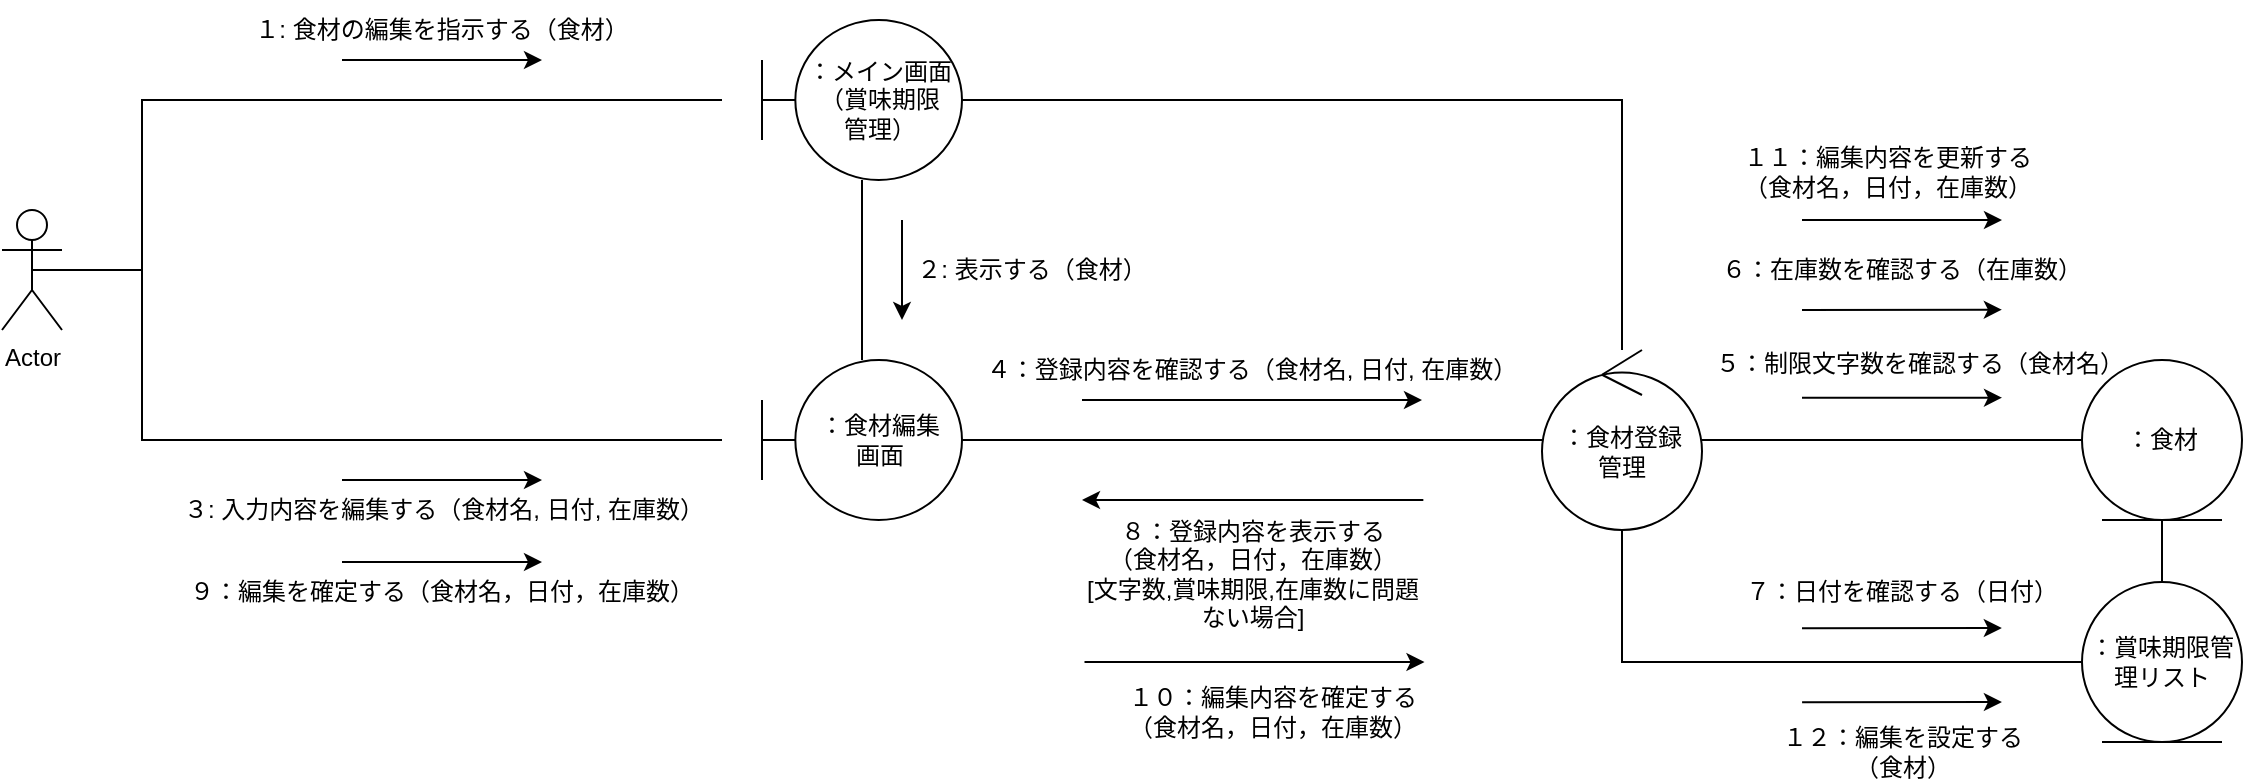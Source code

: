 <mxfile version="24.4.8" type="device" pages="3">
  <diagram name="登録した食材を編集する" id="LNayn0AsVbbdmCb9lpM6">
    <mxGraphModel dx="1148" dy="547" grid="0" gridSize="10" guides="1" tooltips="1" connect="1" arrows="1" fold="1" page="0" pageScale="1" pageWidth="827" pageHeight="1169" math="0" shadow="0">
      <root>
        <mxCell id="0" />
        <mxCell id="1" parent="0" />
        <mxCell id="KDHDvU10Hn9If9cM9WD8-1" value="Actor" style="shape=umlActor;verticalLabelPosition=bottom;verticalAlign=top;html=1;outlineConnect=0;" vertex="1" parent="1">
          <mxGeometry x="40" y="284" width="30" height="60" as="geometry" />
        </mxCell>
        <mxCell id="KDHDvU10Hn9If9cM9WD8-2" value="" style="endArrow=none;html=1;rounded=0;endFill=0;exitX=0.5;exitY=0.5;exitDx=0;exitDy=0;exitPerimeter=0;" edge="1" parent="1" source="KDHDvU10Hn9If9cM9WD8-1">
          <mxGeometry width="50" height="50" relative="1" as="geometry">
            <mxPoint x="110" y="319" as="sourcePoint" />
            <mxPoint x="400" y="229" as="targetPoint" />
            <Array as="points">
              <mxPoint x="110" y="314" />
              <mxPoint x="110" y="229" />
            </Array>
          </mxGeometry>
        </mxCell>
        <mxCell id="KDHDvU10Hn9If9cM9WD8-3" style="edgeStyle=orthogonalEdgeStyle;rounded=0;orthogonalLoop=1;jettySize=auto;html=1;endArrow=none;endFill=0;" edge="1" parent="1" source="KDHDvU10Hn9If9cM9WD8-4" target="KDHDvU10Hn9If9cM9WD8-17">
          <mxGeometry relative="1" as="geometry" />
        </mxCell>
        <mxCell id="KDHDvU10Hn9If9cM9WD8-4" value="：食材編集&lt;div&gt;画面&lt;/div&gt;" style="shape=umlBoundary;whiteSpace=wrap;html=1;" vertex="1" parent="1">
          <mxGeometry x="420" y="359" width="100" height="80" as="geometry" />
        </mxCell>
        <mxCell id="KDHDvU10Hn9If9cM9WD8-5" value="：メイン画面（賞味期限&lt;div&gt;管理&lt;span style=&quot;background-color: initial;&quot;&gt;）&lt;/span&gt;&lt;/div&gt;" style="shape=umlBoundary;whiteSpace=wrap;html=1;" vertex="1" parent="1">
          <mxGeometry x="420" y="189" width="100" height="80" as="geometry" />
        </mxCell>
        <mxCell id="KDHDvU10Hn9If9cM9WD8-6" value="" style="endArrow=classic;html=1;rounded=0;" edge="1" parent="1">
          <mxGeometry width="50" height="50" relative="1" as="geometry">
            <mxPoint x="209.999" y="209" as="sourcePoint" />
            <mxPoint x="310" y="209" as="targetPoint" />
          </mxGeometry>
        </mxCell>
        <mxCell id="KDHDvU10Hn9If9cM9WD8-7" value="１: 食材の編集を指示する（食材）" style="text;html=1;align=center;verticalAlign=middle;whiteSpace=wrap;rounded=0;" vertex="1" parent="1">
          <mxGeometry x="130" y="179" width="260" height="30" as="geometry" />
        </mxCell>
        <mxCell id="KDHDvU10Hn9If9cM9WD8-8" style="edgeStyle=orthogonalEdgeStyle;rounded=0;orthogonalLoop=1;jettySize=auto;html=1;endArrow=none;endFill=0;" edge="1" parent="1" source="KDHDvU10Hn9If9cM9WD8-5">
          <mxGeometry relative="1" as="geometry">
            <mxPoint x="470" y="359" as="targetPoint" />
          </mxGeometry>
        </mxCell>
        <mxCell id="KDHDvU10Hn9If9cM9WD8-9" value="" style="endArrow=classic;html=1;rounded=0;" edge="1" parent="1">
          <mxGeometry width="50" height="50" relative="1" as="geometry">
            <mxPoint x="490" y="289" as="sourcePoint" />
            <mxPoint x="490" y="339" as="targetPoint" />
          </mxGeometry>
        </mxCell>
        <mxCell id="KDHDvU10Hn9If9cM9WD8-10" value="２: 表示する（食材）" style="text;html=1;align=center;verticalAlign=middle;whiteSpace=wrap;rounded=0;" vertex="1" parent="1">
          <mxGeometry x="490" y="299" width="130" height="30" as="geometry" />
        </mxCell>
        <mxCell id="KDHDvU10Hn9If9cM9WD8-11" value="" style="endArrow=classic;html=1;rounded=0;" edge="1" parent="1">
          <mxGeometry width="50" height="50" relative="1" as="geometry">
            <mxPoint x="210" y="419" as="sourcePoint" />
            <mxPoint x="310" y="419" as="targetPoint" />
          </mxGeometry>
        </mxCell>
        <mxCell id="KDHDvU10Hn9If9cM9WD8-12" value="３: 入力内容を編集する（食材名, 日付, 在庫数）" style="text;html=1;align=center;verticalAlign=middle;whiteSpace=wrap;rounded=0;" vertex="1" parent="1">
          <mxGeometry x="130" y="419" width="260" height="30" as="geometry" />
        </mxCell>
        <mxCell id="KDHDvU10Hn9If9cM9WD8-13" value="" style="endArrow=none;html=1;rounded=0;" edge="1" parent="1">
          <mxGeometry width="50" height="50" relative="1" as="geometry">
            <mxPoint x="110" y="299" as="sourcePoint" />
            <mxPoint x="400" y="399" as="targetPoint" />
            <Array as="points">
              <mxPoint x="110" y="399" />
            </Array>
          </mxGeometry>
        </mxCell>
        <mxCell id="KDHDvU10Hn9If9cM9WD8-14" style="edgeStyle=orthogonalEdgeStyle;rounded=0;orthogonalLoop=1;jettySize=auto;html=1;endArrow=none;endFill=0;entryX=1;entryY=0.5;entryDx=0;entryDy=0;entryPerimeter=0;" edge="1" parent="1" source="KDHDvU10Hn9If9cM9WD8-17" target="KDHDvU10Hn9If9cM9WD8-5">
          <mxGeometry relative="1" as="geometry">
            <mxPoint x="530" y="229" as="targetPoint" />
            <Array as="points">
              <mxPoint x="850" y="229" />
            </Array>
          </mxGeometry>
        </mxCell>
        <mxCell id="KDHDvU10Hn9If9cM9WD8-15" style="edgeStyle=orthogonalEdgeStyle;rounded=0;orthogonalLoop=1;jettySize=auto;html=1;entryX=0;entryY=0.5;entryDx=0;entryDy=0;endArrow=none;endFill=0;" edge="1" parent="1" source="KDHDvU10Hn9If9cM9WD8-17" target="KDHDvU10Hn9If9cM9WD8-28">
          <mxGeometry relative="1" as="geometry" />
        </mxCell>
        <mxCell id="KDHDvU10Hn9If9cM9WD8-16" style="edgeStyle=orthogonalEdgeStyle;rounded=0;orthogonalLoop=1;jettySize=auto;html=1;entryX=0;entryY=0.5;entryDx=0;entryDy=0;endArrow=none;endFill=0;" edge="1" parent="1" source="KDHDvU10Hn9If9cM9WD8-17" target="KDHDvU10Hn9If9cM9WD8-38">
          <mxGeometry relative="1" as="geometry">
            <Array as="points">
              <mxPoint x="850" y="510" />
            </Array>
          </mxGeometry>
        </mxCell>
        <mxCell id="KDHDvU10Hn9If9cM9WD8-17" value="：食材登録&lt;div&gt;管理&lt;/div&gt;" style="ellipse;shape=umlControl;whiteSpace=wrap;html=1;" vertex="1" parent="1">
          <mxGeometry x="810" y="354" width="80" height="90" as="geometry" />
        </mxCell>
        <mxCell id="KDHDvU10Hn9If9cM9WD8-18" value="" style="endArrow=classic;html=1;rounded=0;" edge="1" parent="1" source="KDHDvU10Hn9If9cM9WD8-20">
          <mxGeometry width="50" height="50" relative="1" as="geometry">
            <mxPoint x="590" y="379" as="sourcePoint" />
            <mxPoint x="690" y="379" as="targetPoint" />
          </mxGeometry>
        </mxCell>
        <mxCell id="KDHDvU10Hn9If9cM9WD8-19" value="" style="endArrow=classic;html=1;rounded=0;" edge="1" parent="1" target="KDHDvU10Hn9If9cM9WD8-20">
          <mxGeometry width="50" height="50" relative="1" as="geometry">
            <mxPoint x="590" y="379" as="sourcePoint" />
            <mxPoint x="690" y="379" as="targetPoint" />
          </mxGeometry>
        </mxCell>
        <mxCell id="KDHDvU10Hn9If9cM9WD8-20" value="４：登録内容を確認する（食材名, 日付, 在庫数）" style="text;html=1;align=center;verticalAlign=middle;whiteSpace=wrap;rounded=0;" vertex="1" parent="1">
          <mxGeometry x="530" y="349" width="270" height="30" as="geometry" />
        </mxCell>
        <mxCell id="KDHDvU10Hn9If9cM9WD8-21" value="" style="endArrow=classic;html=1;rounded=0;" edge="1" parent="1">
          <mxGeometry width="50" height="50" relative="1" as="geometry">
            <mxPoint x="580" y="379" as="sourcePoint" />
            <mxPoint x="750" y="379" as="targetPoint" />
          </mxGeometry>
        </mxCell>
        <mxCell id="KDHDvU10Hn9If9cM9WD8-23" value="８：登録内容を表示する&lt;div&gt;（食材名，日付，在庫数）&lt;/div&gt;&lt;div&gt;[文字数,賞味期限,在庫数に問題ない場合]&lt;/div&gt;" style="text;html=1;align=center;verticalAlign=middle;whiteSpace=wrap;rounded=0;" vertex="1" parent="1">
          <mxGeometry x="578.75" y="430" width="172.5" height="71" as="geometry" />
        </mxCell>
        <mxCell id="KDHDvU10Hn9If9cM9WD8-24" value="" style="endArrow=classic;html=1;rounded=0;" edge="1" parent="1">
          <mxGeometry width="50" height="50" relative="1" as="geometry">
            <mxPoint x="750.672" y="429" as="sourcePoint" />
            <mxPoint x="580" y="429" as="targetPoint" />
          </mxGeometry>
        </mxCell>
        <mxCell id="KDHDvU10Hn9If9cM9WD8-27" style="edgeStyle=orthogonalEdgeStyle;rounded=0;orthogonalLoop=1;jettySize=auto;html=1;exitX=0.5;exitY=1;exitDx=0;exitDy=0;entryX=1;entryY=0.5;entryDx=0;entryDy=0;endArrow=none;endFill=0;" edge="1" parent="1" source="KDHDvU10Hn9If9cM9WD8-28" target="KDHDvU10Hn9If9cM9WD8-30">
          <mxGeometry relative="1" as="geometry" />
        </mxCell>
        <mxCell id="KDHDvU10Hn9If9cM9WD8-28" value="：食材" style="ellipse;shape=umlEntity;whiteSpace=wrap;html=1;" vertex="1" parent="1">
          <mxGeometry x="1080" y="359" width="80" height="80" as="geometry" />
        </mxCell>
        <mxCell id="KDHDvU10Hn9If9cM9WD8-29" value="" style="endArrow=classic;html=1;rounded=0;" edge="1" parent="1">
          <mxGeometry width="50" height="50" relative="1" as="geometry">
            <mxPoint x="939.999" y="377.82" as="sourcePoint" />
            <mxPoint x="1040" y="377.82" as="targetPoint" />
          </mxGeometry>
        </mxCell>
        <mxCell id="KDHDvU10Hn9If9cM9WD8-30" value="７：日付を確認する（日付）" style="text;html=1;align=center;verticalAlign=middle;whiteSpace=wrap;rounded=0;" vertex="1" parent="1">
          <mxGeometry x="860" y="459.5" width="260" height="30" as="geometry" />
        </mxCell>
        <mxCell id="KDHDvU10Hn9If9cM9WD8-31" value="５：制限文字数を確認する（食材名）" style="text;html=1;align=center;verticalAlign=middle;whiteSpace=wrap;rounded=0;" vertex="1" parent="1">
          <mxGeometry x="869" y="346" width="260" height="30" as="geometry" />
        </mxCell>
        <mxCell id="KDHDvU10Hn9If9cM9WD8-32" value="６：在庫数を確認する（在庫数）" style="text;html=1;align=center;verticalAlign=middle;whiteSpace=wrap;rounded=0;" vertex="1" parent="1">
          <mxGeometry x="860" y="299" width="260" height="30" as="geometry" />
        </mxCell>
        <mxCell id="KDHDvU10Hn9If9cM9WD8-33" value="" style="endArrow=classic;html=1;rounded=0;entryX=0.692;entryY=-0.3;entryDx=0;entryDy=0;entryPerimeter=0;" edge="1" parent="1">
          <mxGeometry width="50" height="50" relative="1" as="geometry">
            <mxPoint x="940" y="334" as="sourcePoint" />
            <mxPoint x="1039.92" y="333.82" as="targetPoint" />
          </mxGeometry>
        </mxCell>
        <mxCell id="KDHDvU10Hn9If9cM9WD8-34" value="" style="endArrow=classic;html=1;rounded=0;" edge="1" parent="1">
          <mxGeometry width="50" height="50" relative="1" as="geometry">
            <mxPoint x="210" y="460" as="sourcePoint" />
            <mxPoint x="310" y="460" as="targetPoint" />
          </mxGeometry>
        </mxCell>
        <mxCell id="KDHDvU10Hn9If9cM9WD8-35" value="９：編集を確定する（食材名，日付，在庫数）" style="text;html=1;align=center;verticalAlign=middle;whiteSpace=wrap;rounded=0;" vertex="1" parent="1">
          <mxGeometry x="130" y="459.5" width="260" height="30" as="geometry" />
        </mxCell>
        <mxCell id="KDHDvU10Hn9If9cM9WD8-36" value="" style="endArrow=classic;html=1;rounded=0;" edge="1" parent="1">
          <mxGeometry width="50" height="50" relative="1" as="geometry">
            <mxPoint x="581.25" y="510" as="sourcePoint" />
            <mxPoint x="751.25" y="510" as="targetPoint" />
          </mxGeometry>
        </mxCell>
        <mxCell id="KDHDvU10Hn9If9cM9WD8-37" value="１０：編集内容を&lt;span style=&quot;background-color: initial;&quot;&gt;確定する&lt;/span&gt;&lt;div&gt;&lt;div&gt;（食材名，日付，在庫数）&lt;/div&gt;&lt;/div&gt;" style="text;html=1;align=center;verticalAlign=middle;whiteSpace=wrap;rounded=0;" vertex="1" parent="1">
          <mxGeometry x="592.5" y="520" width="165" height="30" as="geometry" />
        </mxCell>
        <mxCell id="KDHDvU10Hn9If9cM9WD8-38" value="：賞味期限管理リスト" style="ellipse;shape=umlEntity;whiteSpace=wrap;html=1;" vertex="1" parent="1">
          <mxGeometry x="1080" y="470" width="80" height="80" as="geometry" />
        </mxCell>
        <mxCell id="KDHDvU10Hn9If9cM9WD8-39" value="１２：編集を設定する（食材）" style="text;html=1;align=center;verticalAlign=middle;whiteSpace=wrap;rounded=0;" vertex="1" parent="1">
          <mxGeometry x="917.5" y="540" width="145" height="30" as="geometry" />
        </mxCell>
        <mxCell id="KDHDvU10Hn9If9cM9WD8-40" value="" style="endArrow=classic;html=1;rounded=0;entryX=0.692;entryY=-0.3;entryDx=0;entryDy=0;entryPerimeter=0;" edge="1" parent="1">
          <mxGeometry width="50" height="50" relative="1" as="geometry">
            <mxPoint x="940" y="493.18" as="sourcePoint" />
            <mxPoint x="1039.92" y="493" as="targetPoint" />
          </mxGeometry>
        </mxCell>
        <mxCell id="KDHDvU10Hn9If9cM9WD8-41" value="" style="endArrow=classic;html=1;rounded=0;entryX=0.692;entryY=-0.3;entryDx=0;entryDy=0;entryPerimeter=0;" edge="1" parent="1">
          <mxGeometry width="50" height="50" relative="1" as="geometry">
            <mxPoint x="940.04" y="530.18" as="sourcePoint" />
            <mxPoint x="1039.96" y="530" as="targetPoint" />
          </mxGeometry>
        </mxCell>
        <mxCell id="KDHDvU10Hn9If9cM9WD8-42" value="" style="endArrow=classic;html=1;rounded=0;" edge="1" parent="1">
          <mxGeometry width="50" height="50" relative="1" as="geometry">
            <mxPoint x="940" y="289" as="sourcePoint" />
            <mxPoint x="1040" y="289" as="targetPoint" />
          </mxGeometry>
        </mxCell>
        <mxCell id="KDHDvU10Hn9If9cM9WD8-43" value="１１：編集内容を更新する（食材名，日付，在庫数）" style="text;html=1;align=center;verticalAlign=middle;whiteSpace=wrap;rounded=0;" vertex="1" parent="1">
          <mxGeometry x="902.5" y="250" width="160" height="30" as="geometry" />
        </mxCell>
      </root>
    </mxGraphModel>
  </diagram>
  <diagram id="KBElXMPUXMG6msY28Kee" name="登録した食材を消去する">
    <mxGraphModel dx="1148" dy="547" grid="0" gridSize="10" guides="1" tooltips="1" connect="1" arrows="1" fold="1" page="0" pageScale="1" pageWidth="827" pageHeight="1169" math="0" shadow="0">
      <root>
        <mxCell id="0" />
        <mxCell id="1" parent="0" />
        <mxCell id="MyEw214K1a-99I3cU31v-1" value="Actor" style="shape=umlActor;verticalLabelPosition=bottom;verticalAlign=top;html=1;" vertex="1" parent="1">
          <mxGeometry x="60" y="242" width="30" height="60" as="geometry" />
        </mxCell>
        <mxCell id="MyEw214K1a-99I3cU31v-2" value="：メイン画面（賞味期限&lt;span style=&quot;background-color: initial;&quot;&gt;管理リスト）&lt;/span&gt;" style="shape=umlBoundary;whiteSpace=wrap;html=1;" vertex="1" parent="1">
          <mxGeometry x="300" y="162" width="100" height="80" as="geometry" />
        </mxCell>
        <mxCell id="MyEw214K1a-99I3cU31v-3" value="：消去確認&lt;div&gt;画面&lt;/div&gt;" style="shape=umlBoundary;whiteSpace=wrap;html=1;" vertex="1" parent="1">
          <mxGeometry x="300" y="312" width="100" height="80" as="geometry" />
        </mxCell>
        <mxCell id="MyEw214K1a-99I3cU31v-4" value="" style="html=1;verticalAlign=bottom;endArrow=none;curved=0;rounded=0;exitX=0.5;exitY=0.5;exitDx=0;exitDy=0;exitPerimeter=0;endFill=0;" edge="1" parent="1" source="MyEw214K1a-99I3cU31v-1">
          <mxGeometry width="80" relative="1" as="geometry">
            <mxPoint x="120" y="202" as="sourcePoint" />
            <mxPoint x="280" y="202" as="targetPoint" />
            <Array as="points">
              <mxPoint x="120" y="272" />
              <mxPoint x="120" y="202" />
            </Array>
          </mxGeometry>
        </mxCell>
        <mxCell id="MyEw214K1a-99I3cU31v-5" value="" style="endArrow=classic;html=1;rounded=0;" edge="1" parent="1">
          <mxGeometry width="50" height="50" relative="1" as="geometry">
            <mxPoint x="170" y="182" as="sourcePoint" />
            <mxPoint x="240" y="182" as="targetPoint" />
          </mxGeometry>
        </mxCell>
        <mxCell id="MyEw214K1a-99I3cU31v-6" value="１：食材の消去を&lt;div&gt;指示する（食材）&lt;/div&gt;" style="text;html=1;align=center;verticalAlign=middle;whiteSpace=wrap;rounded=0;" vertex="1" parent="1">
          <mxGeometry x="120" y="142" width="190" height="30" as="geometry" />
        </mxCell>
        <mxCell id="MyEw214K1a-99I3cU31v-7" style="edgeStyle=orthogonalEdgeStyle;rounded=0;orthogonalLoop=1;jettySize=auto;html=1;endArrow=none;endFill=0;" edge="1" parent="1" source="MyEw214K1a-99I3cU31v-2" target="MyEw214K1a-99I3cU31v-3">
          <mxGeometry relative="1" as="geometry">
            <mxPoint x="350" y="302" as="targetPoint" />
          </mxGeometry>
        </mxCell>
        <mxCell id="MyEw214K1a-99I3cU31v-8" value="" style="endArrow=classic;html=1;rounded=0;" edge="1" parent="1">
          <mxGeometry width="50" height="50" relative="1" as="geometry">
            <mxPoint x="380" y="252" as="sourcePoint" />
            <mxPoint x="380" y="302" as="targetPoint" />
          </mxGeometry>
        </mxCell>
        <mxCell id="MyEw214K1a-99I3cU31v-9" value="２：指示する（食材）" style="text;html=1;align=center;verticalAlign=middle;whiteSpace=wrap;rounded=0;" vertex="1" parent="1">
          <mxGeometry x="380" y="257" width="140" height="30" as="geometry" />
        </mxCell>
        <mxCell id="MyEw214K1a-99I3cU31v-10" value="" style="endArrow=none;html=1;rounded=0;" edge="1" parent="1">
          <mxGeometry width="50" height="50" relative="1" as="geometry">
            <mxPoint x="120" y="272" as="sourcePoint" />
            <mxPoint x="280" y="352" as="targetPoint" />
            <Array as="points">
              <mxPoint x="120" y="352" />
            </Array>
          </mxGeometry>
        </mxCell>
        <mxCell id="MyEw214K1a-99I3cU31v-12" style="edgeStyle=orthogonalEdgeStyle;rounded=0;orthogonalLoop=1;jettySize=auto;html=1;entryX=0;entryY=0.5;entryDx=0;entryDy=0;endArrow=none;endFill=0;" edge="1" parent="1" source="MyEw214K1a-99I3cU31v-13" target="MyEw214K1a-99I3cU31v-24">
          <mxGeometry relative="1" as="geometry">
            <Array as="points">
              <mxPoint x="620" y="460" />
            </Array>
          </mxGeometry>
        </mxCell>
        <mxCell id="MyEw214K1a-99I3cU31v-13" value="：食材消去&lt;div&gt;管理&lt;/div&gt;" style="ellipse;shape=umlControl;whiteSpace=wrap;html=1;" vertex="1" parent="1">
          <mxGeometry x="585" y="306" width="80" height="92" as="geometry" />
        </mxCell>
        <mxCell id="MyEw214K1a-99I3cU31v-14" value="：食材" style="ellipse;shape=umlEntity;whiteSpace=wrap;html=1;" vertex="1" parent="1">
          <mxGeometry x="870" y="312" width="80" height="80" as="geometry" />
        </mxCell>
        <mxCell id="MyEw214K1a-99I3cU31v-15" style="edgeStyle=orthogonalEdgeStyle;rounded=0;orthogonalLoop=1;jettySize=auto;html=1;endArrow=none;endFill=0;entryX=0;entryY=0.5;entryDx=0;entryDy=0;entryPerimeter=0;" edge="1" parent="1" source="MyEw214K1a-99I3cU31v-3" target="MyEw214K1a-99I3cU31v-13">
          <mxGeometry relative="1" as="geometry">
            <mxPoint x="490" y="352" as="targetPoint" />
          </mxGeometry>
        </mxCell>
        <mxCell id="MyEw214K1a-99I3cU31v-16" style="edgeStyle=orthogonalEdgeStyle;rounded=0;orthogonalLoop=1;jettySize=auto;html=1;endArrow=none;endFill=0;entryX=0;entryY=0.5;entryDx=0;entryDy=0;" edge="1" parent="1" source="MyEw214K1a-99I3cU31v-13" target="MyEw214K1a-99I3cU31v-14">
          <mxGeometry relative="1" as="geometry">
            <mxPoint x="790" y="352" as="targetPoint" />
          </mxGeometry>
        </mxCell>
        <mxCell id="MyEw214K1a-99I3cU31v-17" value="" style="endArrow=classic;html=1;rounded=0;" edge="1" parent="1">
          <mxGeometry width="50" height="50" relative="1" as="geometry">
            <mxPoint x="440" y="370" as="sourcePoint" />
            <mxPoint x="550" y="370" as="targetPoint" />
          </mxGeometry>
        </mxCell>
        <mxCell id="MyEw214K1a-99I3cU31v-18" value="３：消去内容を確定する（食材名，日付，数）" style="text;html=1;align=center;verticalAlign=middle;whiteSpace=wrap;rounded=0;" vertex="1" parent="1">
          <mxGeometry x="130" y="384" width="150" height="30" as="geometry" />
        </mxCell>
        <mxCell id="MyEw214K1a-99I3cU31v-19" value="" style="endArrow=classic;html=1;rounded=0;" edge="1" parent="1">
          <mxGeometry width="50" height="50" relative="1" as="geometry">
            <mxPoint x="690" y="370" as="sourcePoint" />
            <mxPoint x="800" y="370" as="targetPoint" />
          </mxGeometry>
        </mxCell>
        <mxCell id="MyEw214K1a-99I3cU31v-20" value="６：食材を消去する（食材）" style="text;html=1;align=center;verticalAlign=middle;whiteSpace=wrap;rounded=0;" vertex="1" parent="1">
          <mxGeometry x="670" y="480" width="160" height="30" as="geometry" />
        </mxCell>
        <mxCell id="MyEw214K1a-99I3cU31v-21" style="edgeStyle=orthogonalEdgeStyle;rounded=0;orthogonalLoop=1;jettySize=auto;html=1;entryX=0.992;entryY=0.477;entryDx=0;entryDy=0;entryPerimeter=0;endArrow=none;endFill=0;" edge="1" parent="1" source="MyEw214K1a-99I3cU31v-13" target="MyEw214K1a-99I3cU31v-2">
          <mxGeometry relative="1" as="geometry">
            <Array as="points">
              <mxPoint x="620" y="200" />
            </Array>
          </mxGeometry>
        </mxCell>
        <mxCell id="MyEw214K1a-99I3cU31v-22" value="" style="endArrow=classic;html=1;rounded=0;" edge="1" parent="1">
          <mxGeometry width="50" height="50" relative="1" as="geometry">
            <mxPoint x="140" y="370" as="sourcePoint" />
            <mxPoint x="250" y="370" as="targetPoint" />
          </mxGeometry>
        </mxCell>
        <mxCell id="MyEw214K1a-99I3cU31v-23" value="４：消去内容を確認する（食材名，日付，数）" style="text;html=1;align=center;verticalAlign=middle;whiteSpace=wrap;rounded=0;" vertex="1" parent="1">
          <mxGeometry x="420" y="384" width="150" height="30" as="geometry" />
        </mxCell>
        <mxCell id="MyEw214K1a-99I3cU31v-24" value="：賞味期限&lt;div&gt;管理リスト&lt;/div&gt;" style="ellipse;shape=umlEntity;whiteSpace=wrap;html=1;" vertex="1" parent="1">
          <mxGeometry x="870" y="420" width="80" height="80" as="geometry" />
        </mxCell>
        <mxCell id="MyEw214K1a-99I3cU31v-25" value="" style="endArrow=classic;html=1;rounded=0;" edge="1" parent="1">
          <mxGeometry width="50" height="50" relative="1" as="geometry">
            <mxPoint x="690" y="480" as="sourcePoint" />
            <mxPoint x="800" y="480" as="targetPoint" />
          </mxGeometry>
        </mxCell>
        <mxCell id="MyEw214K1a-99I3cU31v-26" value="５：食材を消去する&lt;div&gt;（食材名，日付，数）&lt;/div&gt;" style="text;html=1;align=center;verticalAlign=middle;whiteSpace=wrap;rounded=0;" vertex="1" parent="1">
          <mxGeometry x="670" y="384" width="160" height="30" as="geometry" />
        </mxCell>
      </root>
    </mxGraphModel>
  </diagram>
  <diagram id="MG1m6MigdzWqQhUG3Sdx" name="登録した食材を買い物リストへ移動する">
    <mxGraphModel dx="1208" dy="576" grid="0" gridSize="10" guides="1" tooltips="1" connect="1" arrows="1" fold="1" page="0" pageScale="1" pageWidth="827" pageHeight="1169" math="0" shadow="0">
      <root>
        <mxCell id="0" />
        <mxCell id="1" parent="0" />
        <mxCell id="YchbiyMJSX1d6FK98u3k-1" style="edgeStyle=orthogonalEdgeStyle;rounded=0;orthogonalLoop=1;jettySize=auto;html=1;exitX=0.5;exitY=0.5;exitDx=0;exitDy=0;exitPerimeter=0;endArrow=none;endFill=0;" edge="1" parent="1" source="YchbiyMJSX1d6FK98u3k-2">
          <mxGeometry relative="1" as="geometry">
            <mxPoint x="300" y="260" as="targetPoint" />
            <Array as="points">
              <mxPoint x="110" y="360" />
              <mxPoint x="110" y="260" />
            </Array>
          </mxGeometry>
        </mxCell>
        <mxCell id="YchbiyMJSX1d6FK98u3k-2" value="Actor" style="shape=umlActor;verticalLabelPosition=bottom;verticalAlign=top;html=1;outlineConnect=0;" vertex="1" parent="1">
          <mxGeometry x="70" y="330" width="30" height="60" as="geometry" />
        </mxCell>
        <mxCell id="YchbiyMJSX1d6FK98u3k-3" value="：メイン画面（賞味期限管理リスト）" style="shape=umlBoundary;whiteSpace=wrap;html=1;" vertex="1" parent="1">
          <mxGeometry x="320" y="220" width="100" height="80" as="geometry" />
        </mxCell>
        <mxCell id="YchbiyMJSX1d6FK98u3k-4" style="edgeStyle=orthogonalEdgeStyle;rounded=0;orthogonalLoop=1;jettySize=auto;html=1;endArrow=none;endFill=0;" edge="1" parent="1" source="YchbiyMJSX1d6FK98u3k-5" target="YchbiyMJSX1d6FK98u3k-16">
          <mxGeometry relative="1" as="geometry" />
        </mxCell>
        <mxCell id="YchbiyMJSX1d6FK98u3k-5" value="：移動確認&lt;div&gt;画面&lt;/div&gt;" style="shape=umlBoundary;whiteSpace=wrap;html=1;" vertex="1" parent="1">
          <mxGeometry x="320" y="420" width="100" height="80" as="geometry" />
        </mxCell>
        <mxCell id="YchbiyMJSX1d6FK98u3k-6" value="" style="endArrow=none;html=1;rounded=0;" edge="1" parent="1">
          <mxGeometry width="50" height="50" relative="1" as="geometry">
            <mxPoint x="110" y="360" as="sourcePoint" />
            <mxPoint x="300" y="460" as="targetPoint" />
            <Array as="points">
              <mxPoint x="110" y="460" />
            </Array>
          </mxGeometry>
        </mxCell>
        <mxCell id="YchbiyMJSX1d6FK98u3k-7" value="" style="endArrow=classic;html=1;rounded=0;" edge="1" parent="1">
          <mxGeometry width="50" height="50" relative="1" as="geometry">
            <mxPoint x="170" y="240" as="sourcePoint" />
            <mxPoint x="260" y="240" as="targetPoint" />
          </mxGeometry>
        </mxCell>
        <mxCell id="YchbiyMJSX1d6FK98u3k-8" value="１：リストの変更を指示&lt;span style=&quot;background-color: initial;&quot;&gt;（）&lt;/span&gt;" style="text;html=1;align=center;verticalAlign=middle;whiteSpace=wrap;rounded=0;" vertex="1" parent="1">
          <mxGeometry x="120" y="210" width="200" height="30" as="geometry" />
        </mxCell>
        <mxCell id="YchbiyMJSX1d6FK98u3k-9" value="" style="endArrow=classic;html=1;rounded=0;" edge="1" parent="1">
          <mxGeometry width="50" height="50" relative="1" as="geometry">
            <mxPoint x="400" y="330" as="sourcePoint" />
            <mxPoint x="400" y="390" as="targetPoint" />
          </mxGeometry>
        </mxCell>
        <mxCell id="YchbiyMJSX1d6FK98u3k-10" style="edgeStyle=orthogonalEdgeStyle;rounded=0;orthogonalLoop=1;jettySize=auto;html=1;entryX=0.496;entryY=0.011;entryDx=0;entryDy=0;entryPerimeter=0;endArrow=none;endFill=0;" edge="1" parent="1" source="YchbiyMJSX1d6FK98u3k-3" target="YchbiyMJSX1d6FK98u3k-5">
          <mxGeometry relative="1" as="geometry" />
        </mxCell>
        <mxCell id="YchbiyMJSX1d6FK98u3k-11" value="２：表示する&lt;span style=&quot;background-color: initial;&quot;&gt;（）&lt;/span&gt;" style="text;html=1;align=center;verticalAlign=middle;whiteSpace=wrap;rounded=0;" vertex="1" parent="1">
          <mxGeometry x="410" y="345" width="100" height="30" as="geometry" />
        </mxCell>
        <mxCell id="YchbiyMJSX1d6FK98u3k-12" value="" style="endArrow=classic;html=1;rounded=0;" edge="1" parent="1">
          <mxGeometry width="50" height="50" relative="1" as="geometry">
            <mxPoint x="180" y="480" as="sourcePoint" />
            <mxPoint x="260" y="480" as="targetPoint" />
          </mxGeometry>
        </mxCell>
        <mxCell id="YchbiyMJSX1d6FK98u3k-13" value="３：移動する食材を選択する&lt;div&gt;（食材）&lt;/div&gt;" style="text;html=1;align=center;verticalAlign=middle;whiteSpace=wrap;rounded=0;" vertex="1" parent="1">
          <mxGeometry x="128.75" y="490" width="182.5" height="30" as="geometry" />
        </mxCell>
        <mxCell id="YchbiyMJSX1d6FK98u3k-14" style="edgeStyle=orthogonalEdgeStyle;rounded=0;orthogonalLoop=1;jettySize=auto;html=1;entryX=0;entryY=0.5;entryDx=0;entryDy=0;endArrow=none;endFill=0;" edge="1" parent="1" source="YchbiyMJSX1d6FK98u3k-16">
          <mxGeometry relative="1" as="geometry">
            <mxPoint x="840" y="460" as="targetPoint" />
          </mxGeometry>
        </mxCell>
        <mxCell id="YchbiyMJSX1d6FK98u3k-15" style="edgeStyle=orthogonalEdgeStyle;rounded=0;orthogonalLoop=1;jettySize=auto;html=1;entryX=0;entryY=0.5;entryDx=0;entryDy=0;endArrow=none;endFill=0;" edge="1" parent="1" source="YchbiyMJSX1d6FK98u3k-16" target="YchbiyMJSX1d6FK98u3k-25">
          <mxGeometry relative="1" as="geometry">
            <Array as="points">
              <mxPoint x="660" y="335" />
            </Array>
          </mxGeometry>
        </mxCell>
        <mxCell id="YchbiyMJSX1d6FK98u3k-16" value="：リスト管理" style="ellipse;shape=umlControl;whiteSpace=wrap;html=1;" vertex="1" parent="1">
          <mxGeometry x="590" y="415" width="80" height="90" as="geometry" />
        </mxCell>
        <mxCell id="YchbiyMJSX1d6FK98u3k-17" value="" style="endArrow=classic;html=1;rounded=0;" edge="1" parent="1">
          <mxGeometry width="50" height="50" relative="1" as="geometry">
            <mxPoint x="462.5" y="480" as="sourcePoint" />
            <mxPoint x="543" y="480" as="targetPoint" />
          </mxGeometry>
        </mxCell>
        <mxCell id="YchbiyMJSX1d6FK98u3k-18" value="" style="endArrow=classic;html=1;rounded=0;" edge="1" parent="1">
          <mxGeometry width="50" height="50" relative="1" as="geometry">
            <mxPoint x="712.5" y="480" as="sourcePoint" />
            <mxPoint x="792.5" y="480" as="targetPoint" />
          </mxGeometry>
        </mxCell>
        <mxCell id="YchbiyMJSX1d6FK98u3k-20" value="：食材" style="ellipse;shape=umlEntity;whiteSpace=wrap;html=1;" vertex="1" parent="1">
          <mxGeometry x="840" y="420" width="80" height="80" as="geometry" />
        </mxCell>
        <mxCell id="YchbiyMJSX1d6FK98u3k-21" value="：買い物リスト画面" style="shape=umlBoundary;whiteSpace=wrap;html=1;" vertex="1" parent="1">
          <mxGeometry x="320" y="580" width="100" height="80" as="geometry" />
        </mxCell>
        <mxCell id="YchbiyMJSX1d6FK98u3k-22" style="edgeStyle=orthogonalEdgeStyle;rounded=0;orthogonalLoop=1;jettySize=auto;html=1;entryX=1.011;entryY=0.523;entryDx=0;entryDy=0;entryPerimeter=0;endArrow=none;endFill=0;" edge="1" parent="1" source="YchbiyMJSX1d6FK98u3k-16" target="YchbiyMJSX1d6FK98u3k-21">
          <mxGeometry relative="1" as="geometry">
            <Array as="points">
              <mxPoint x="630" y="622" />
            </Array>
          </mxGeometry>
        </mxCell>
        <mxCell id="YchbiyMJSX1d6FK98u3k-25" value="：賞味期限管理リスト&lt;span style=&quot;color: rgba(0, 0, 0, 0); font-family: monospace; font-size: 0px; text-align: start; text-wrap: nowrap;&quot;&gt;%3CmxGraphModel%3E%3Croot%3E%3CmxCell%20id%3D%220%22%2F%3E%3CmxCell%20id%3D%221%22%20parent%3D%220%22%2F%3E%3CmxCell%20id%3D%222%22%20value%3D%22%EF%BC%9A%E3%83%AA%E3%82%B9%E3%83%88%22%20style%3D%22ellipse%3Bshape%3DumlEntity%3BwhiteSpace%3Dwrap%3Bhtml%3D1%3B%22%20vertex%3D%221%22%20parent%3D%221%22%3E%3CmxGeometry%20x%3D%22840%22%20y%3D%22420%22%20width%3D%2280%22%20height%3D%2280%22%20as%3D%22geometry%22%2F%3E%3C%2FmxCell%3E%3C%2Froot%3E%3C%2FmxGraphModel%3E&lt;/span&gt;" style="ellipse;shape=umlEntity;whiteSpace=wrap;html=1;" vertex="1" parent="1">
          <mxGeometry x="840" y="295" width="80" height="80" as="geometry" />
        </mxCell>
        <mxCell id="YchbiyMJSX1d6FK98u3k-26" style="edgeStyle=orthogonalEdgeStyle;rounded=0;orthogonalLoop=1;jettySize=auto;html=1;endArrow=none;endFill=0;" edge="1" parent="1" source="YchbiyMJSX1d6FK98u3k-27">
          <mxGeometry relative="1" as="geometry">
            <mxPoint x="660" y="510" as="targetPoint" />
          </mxGeometry>
        </mxCell>
        <mxCell id="YchbiyMJSX1d6FK98u3k-27" value="：買い物リスト（食材一覧）" style="ellipse;shape=umlEntity;whiteSpace=wrap;html=1;" vertex="1" parent="1">
          <mxGeometry x="840" y="550" width="80" height="80" as="geometry" />
        </mxCell>
        <mxCell id="YchbiyMJSX1d6FK98u3k-28" value="&lt;span style=&quot;background-color: initial;&quot;&gt;１０：食材を消去する&lt;/span&gt;&lt;div&gt;&lt;div&gt;&lt;div&gt;（食材）&lt;/div&gt;&lt;/div&gt;&lt;/div&gt;" style="text;html=1;align=center;verticalAlign=middle;whiteSpace=wrap;rounded=0;" vertex="1" parent="1">
          <mxGeometry x="682.5" y="250" width="140" height="60" as="geometry" />
        </mxCell>
        <mxCell id="YchbiyMJSX1d6FK98u3k-29" value="" style="endArrow=classic;html=1;rounded=0;" edge="1" parent="1">
          <mxGeometry width="50" height="50" relative="1" as="geometry">
            <mxPoint x="710" y="310" as="sourcePoint" />
            <mxPoint x="790" y="310" as="targetPoint" />
          </mxGeometry>
        </mxCell>
        <mxCell id="YchbiyMJSX1d6FK98u3k-30" value="５：在庫数が0であるか確認する（在庫数）" style="text;html=1;align=center;verticalAlign=middle;whiteSpace=wrap;rounded=0;" vertex="1" parent="1">
          <mxGeometry x="682.5" y="490" width="135" height="30" as="geometry" />
        </mxCell>
        <mxCell id="YchbiyMJSX1d6FK98u3k-31" value="" style="endArrow=classic;html=1;rounded=0;" edge="1" parent="1">
          <mxGeometry width="50" height="50" relative="1" as="geometry">
            <mxPoint x="710" y="610" as="sourcePoint" />
            <mxPoint x="790" y="610" as="targetPoint" />
          </mxGeometry>
        </mxCell>
        <mxCell id="YchbiyMJSX1d6FK98u3k-32" value="１１：食材を追加&lt;span style=&quot;background-color: initial;&quot;&gt;する&lt;/span&gt;&lt;div&gt;&lt;div&gt;（食材）&lt;/div&gt;&lt;/div&gt;" style="text;html=1;align=center;verticalAlign=middle;whiteSpace=wrap;rounded=0;" vertex="1" parent="1">
          <mxGeometry x="682.5" y="620" width="140" height="30" as="geometry" />
        </mxCell>
        <mxCell id="YchbiyMJSX1d6FK98u3k-33" value="４：リストの変更を&lt;div&gt;確認する（食材）&lt;/div&gt;" style="text;html=1;align=center;verticalAlign=middle;whiteSpace=wrap;rounded=0;" vertex="1" parent="1">
          <mxGeometry x="420" y="490" width="170" height="30" as="geometry" />
        </mxCell>
        <mxCell id="YchbiyMJSX1d6FK98u3k-34" value="" style="endArrow=classic;html=1;rounded=0;" edge="1" parent="1">
          <mxGeometry width="50" height="50" relative="1" as="geometry">
            <mxPoint x="540" y="440" as="sourcePoint" />
            <mxPoint x="460" y="440" as="targetPoint" />
          </mxGeometry>
        </mxCell>
        <mxCell id="YchbiyMJSX1d6FK98u3k-35" value="&lt;div&gt;[在庫数が0の場合]&lt;/div&gt;６：移動内容を表示する（食材）" style="text;html=1;align=center;verticalAlign=middle;whiteSpace=wrap;rounded=0;" vertex="1" parent="1">
          <mxGeometry x="416" y="384" width="178" height="59" as="geometry" />
        </mxCell>
        <mxCell id="YchbiyMJSX1d6FK98u3k-36" value="" style="endArrow=classic;html=1;rounded=0;" edge="1" parent="1">
          <mxGeometry width="50" height="50" relative="1" as="geometry">
            <mxPoint x="180" y="530" as="sourcePoint" />
            <mxPoint x="260" y="530" as="targetPoint" />
          </mxGeometry>
        </mxCell>
        <mxCell id="YchbiyMJSX1d6FK98u3k-37" value="７：食材の移動を確定する（食材）" style="text;html=1;align=center;verticalAlign=middle;whiteSpace=wrap;rounded=0;" vertex="1" parent="1">
          <mxGeometry x="120" y="530" width="201.25" height="30" as="geometry" />
        </mxCell>
        <mxCell id="YchbiyMJSX1d6FK98u3k-38" value="" style="endArrow=classic;html=1;rounded=0;" edge="1" parent="1">
          <mxGeometry width="50" height="50" relative="1" as="geometry">
            <mxPoint x="464.75" y="530" as="sourcePoint" />
            <mxPoint x="545.25" y="530" as="targetPoint" />
          </mxGeometry>
        </mxCell>
        <mxCell id="YchbiyMJSX1d6FK98u3k-39" value="８：食材を移動する（食材）" style="text;html=1;align=center;verticalAlign=middle;whiteSpace=wrap;rounded=0;" vertex="1" parent="1">
          <mxGeometry x="420" y="530" width="170" height="30" as="geometry" />
        </mxCell>
        <mxCell id="YchbiyMJSX1d6FK98u3k-40" value="９：更新する（食材名，日付=NULL，数=NULL）" style="text;html=1;align=center;verticalAlign=middle;whiteSpace=wrap;rounded=0;" vertex="1" parent="1">
          <mxGeometry x="700" y="400" width="135" height="30" as="geometry" />
        </mxCell>
        <mxCell id="YchbiyMJSX1d6FK98u3k-41" value="" style="endArrow=classic;html=1;rounded=0;" edge="1" parent="1">
          <mxGeometry width="50" height="50" relative="1" as="geometry">
            <mxPoint x="720" y="443" as="sourcePoint" />
            <mxPoint x="790" y="443" as="targetPoint" />
          </mxGeometry>
        </mxCell>
      </root>
    </mxGraphModel>
  </diagram>
</mxfile>
